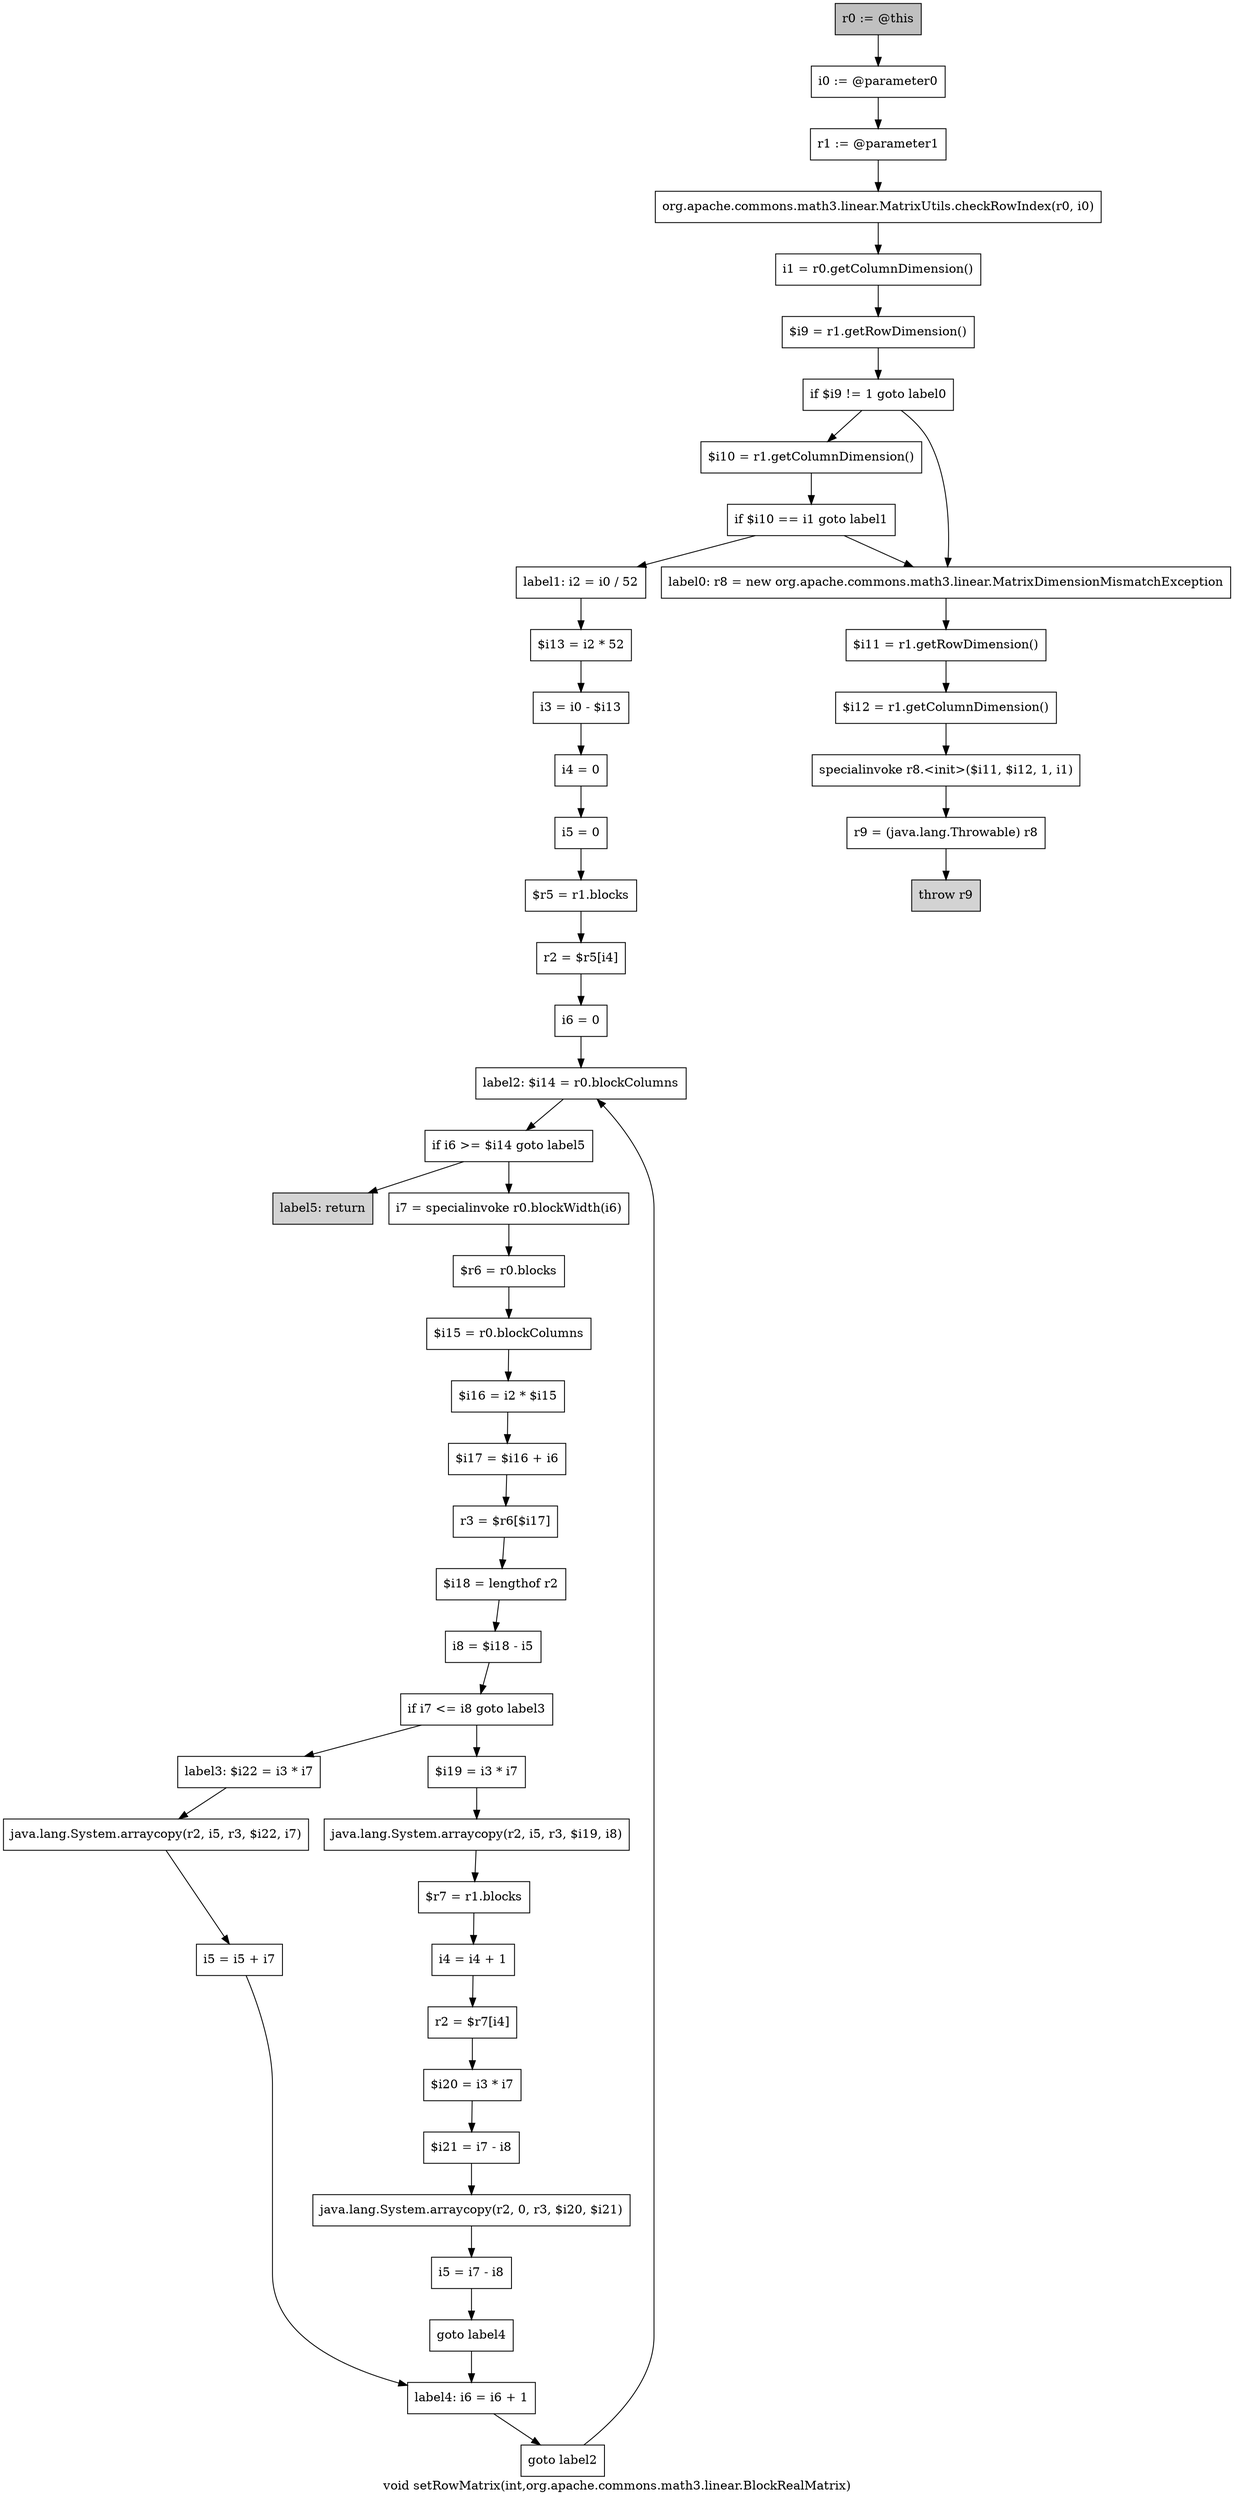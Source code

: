 digraph "void setRowMatrix(int,org.apache.commons.math3.linear.BlockRealMatrix)" {
    label="void setRowMatrix(int,org.apache.commons.math3.linear.BlockRealMatrix)";
    node [shape=box];
    "0" [style=filled,fillcolor=gray,label="r0 := @this",];
    "1" [label="i0 := @parameter0",];
    "0"->"1";
    "2" [label="r1 := @parameter1",];
    "1"->"2";
    "3" [label="org.apache.commons.math3.linear.MatrixUtils.checkRowIndex(r0, i0)",];
    "2"->"3";
    "4" [label="i1 = r0.getColumnDimension()",];
    "3"->"4";
    "5" [label="$i9 = r1.getRowDimension()",];
    "4"->"5";
    "6" [label="if $i9 != 1 goto label0",];
    "5"->"6";
    "7" [label="$i10 = r1.getColumnDimension()",];
    "6"->"7";
    "9" [label="label0: r8 = new org.apache.commons.math3.linear.MatrixDimensionMismatchException",];
    "6"->"9";
    "8" [label="if $i10 == i1 goto label1",];
    "7"->"8";
    "8"->"9";
    "15" [label="label1: i2 = i0 / 52",];
    "8"->"15";
    "10" [label="$i11 = r1.getRowDimension()",];
    "9"->"10";
    "11" [label="$i12 = r1.getColumnDimension()",];
    "10"->"11";
    "12" [label="specialinvoke r8.<init>($i11, $i12, 1, i1)",];
    "11"->"12";
    "13" [label="r9 = (java.lang.Throwable) r8",];
    "12"->"13";
    "14" [style=filled,fillcolor=lightgray,label="throw r9",];
    "13"->"14";
    "16" [label="$i13 = i2 * 52",];
    "15"->"16";
    "17" [label="i3 = i0 - $i13",];
    "16"->"17";
    "18" [label="i4 = 0",];
    "17"->"18";
    "19" [label="i5 = 0",];
    "18"->"19";
    "20" [label="$r5 = r1.blocks",];
    "19"->"20";
    "21" [label="r2 = $r5[i4]",];
    "20"->"21";
    "22" [label="i6 = 0",];
    "21"->"22";
    "23" [label="label2: $i14 = r0.blockColumns",];
    "22"->"23";
    "24" [label="if i6 >= $i14 goto label5",];
    "23"->"24";
    "25" [label="i7 = specialinvoke r0.blockWidth(i6)",];
    "24"->"25";
    "49" [style=filled,fillcolor=lightgray,label="label5: return",];
    "24"->"49";
    "26" [label="$r6 = r0.blocks",];
    "25"->"26";
    "27" [label="$i15 = r0.blockColumns",];
    "26"->"27";
    "28" [label="$i16 = i2 * $i15",];
    "27"->"28";
    "29" [label="$i17 = $i16 + i6",];
    "28"->"29";
    "30" [label="r3 = $r6[$i17]",];
    "29"->"30";
    "31" [label="$i18 = lengthof r2",];
    "30"->"31";
    "32" [label="i8 = $i18 - i5",];
    "31"->"32";
    "33" [label="if i7 <= i8 goto label3",];
    "32"->"33";
    "34" [label="$i19 = i3 * i7",];
    "33"->"34";
    "44" [label="label3: $i22 = i3 * i7",];
    "33"->"44";
    "35" [label="java.lang.System.arraycopy(r2, i5, r3, $i19, i8)",];
    "34"->"35";
    "36" [label="$r7 = r1.blocks",];
    "35"->"36";
    "37" [label="i4 = i4 + 1",];
    "36"->"37";
    "38" [label="r2 = $r7[i4]",];
    "37"->"38";
    "39" [label="$i20 = i3 * i7",];
    "38"->"39";
    "40" [label="$i21 = i7 - i8",];
    "39"->"40";
    "41" [label="java.lang.System.arraycopy(r2, 0, r3, $i20, $i21)",];
    "40"->"41";
    "42" [label="i5 = i7 - i8",];
    "41"->"42";
    "43" [label="goto label4",];
    "42"->"43";
    "47" [label="label4: i6 = i6 + 1",];
    "43"->"47";
    "45" [label="java.lang.System.arraycopy(r2, i5, r3, $i22, i7)",];
    "44"->"45";
    "46" [label="i5 = i5 + i7",];
    "45"->"46";
    "46"->"47";
    "48" [label="goto label2",];
    "47"->"48";
    "48"->"23";
}
